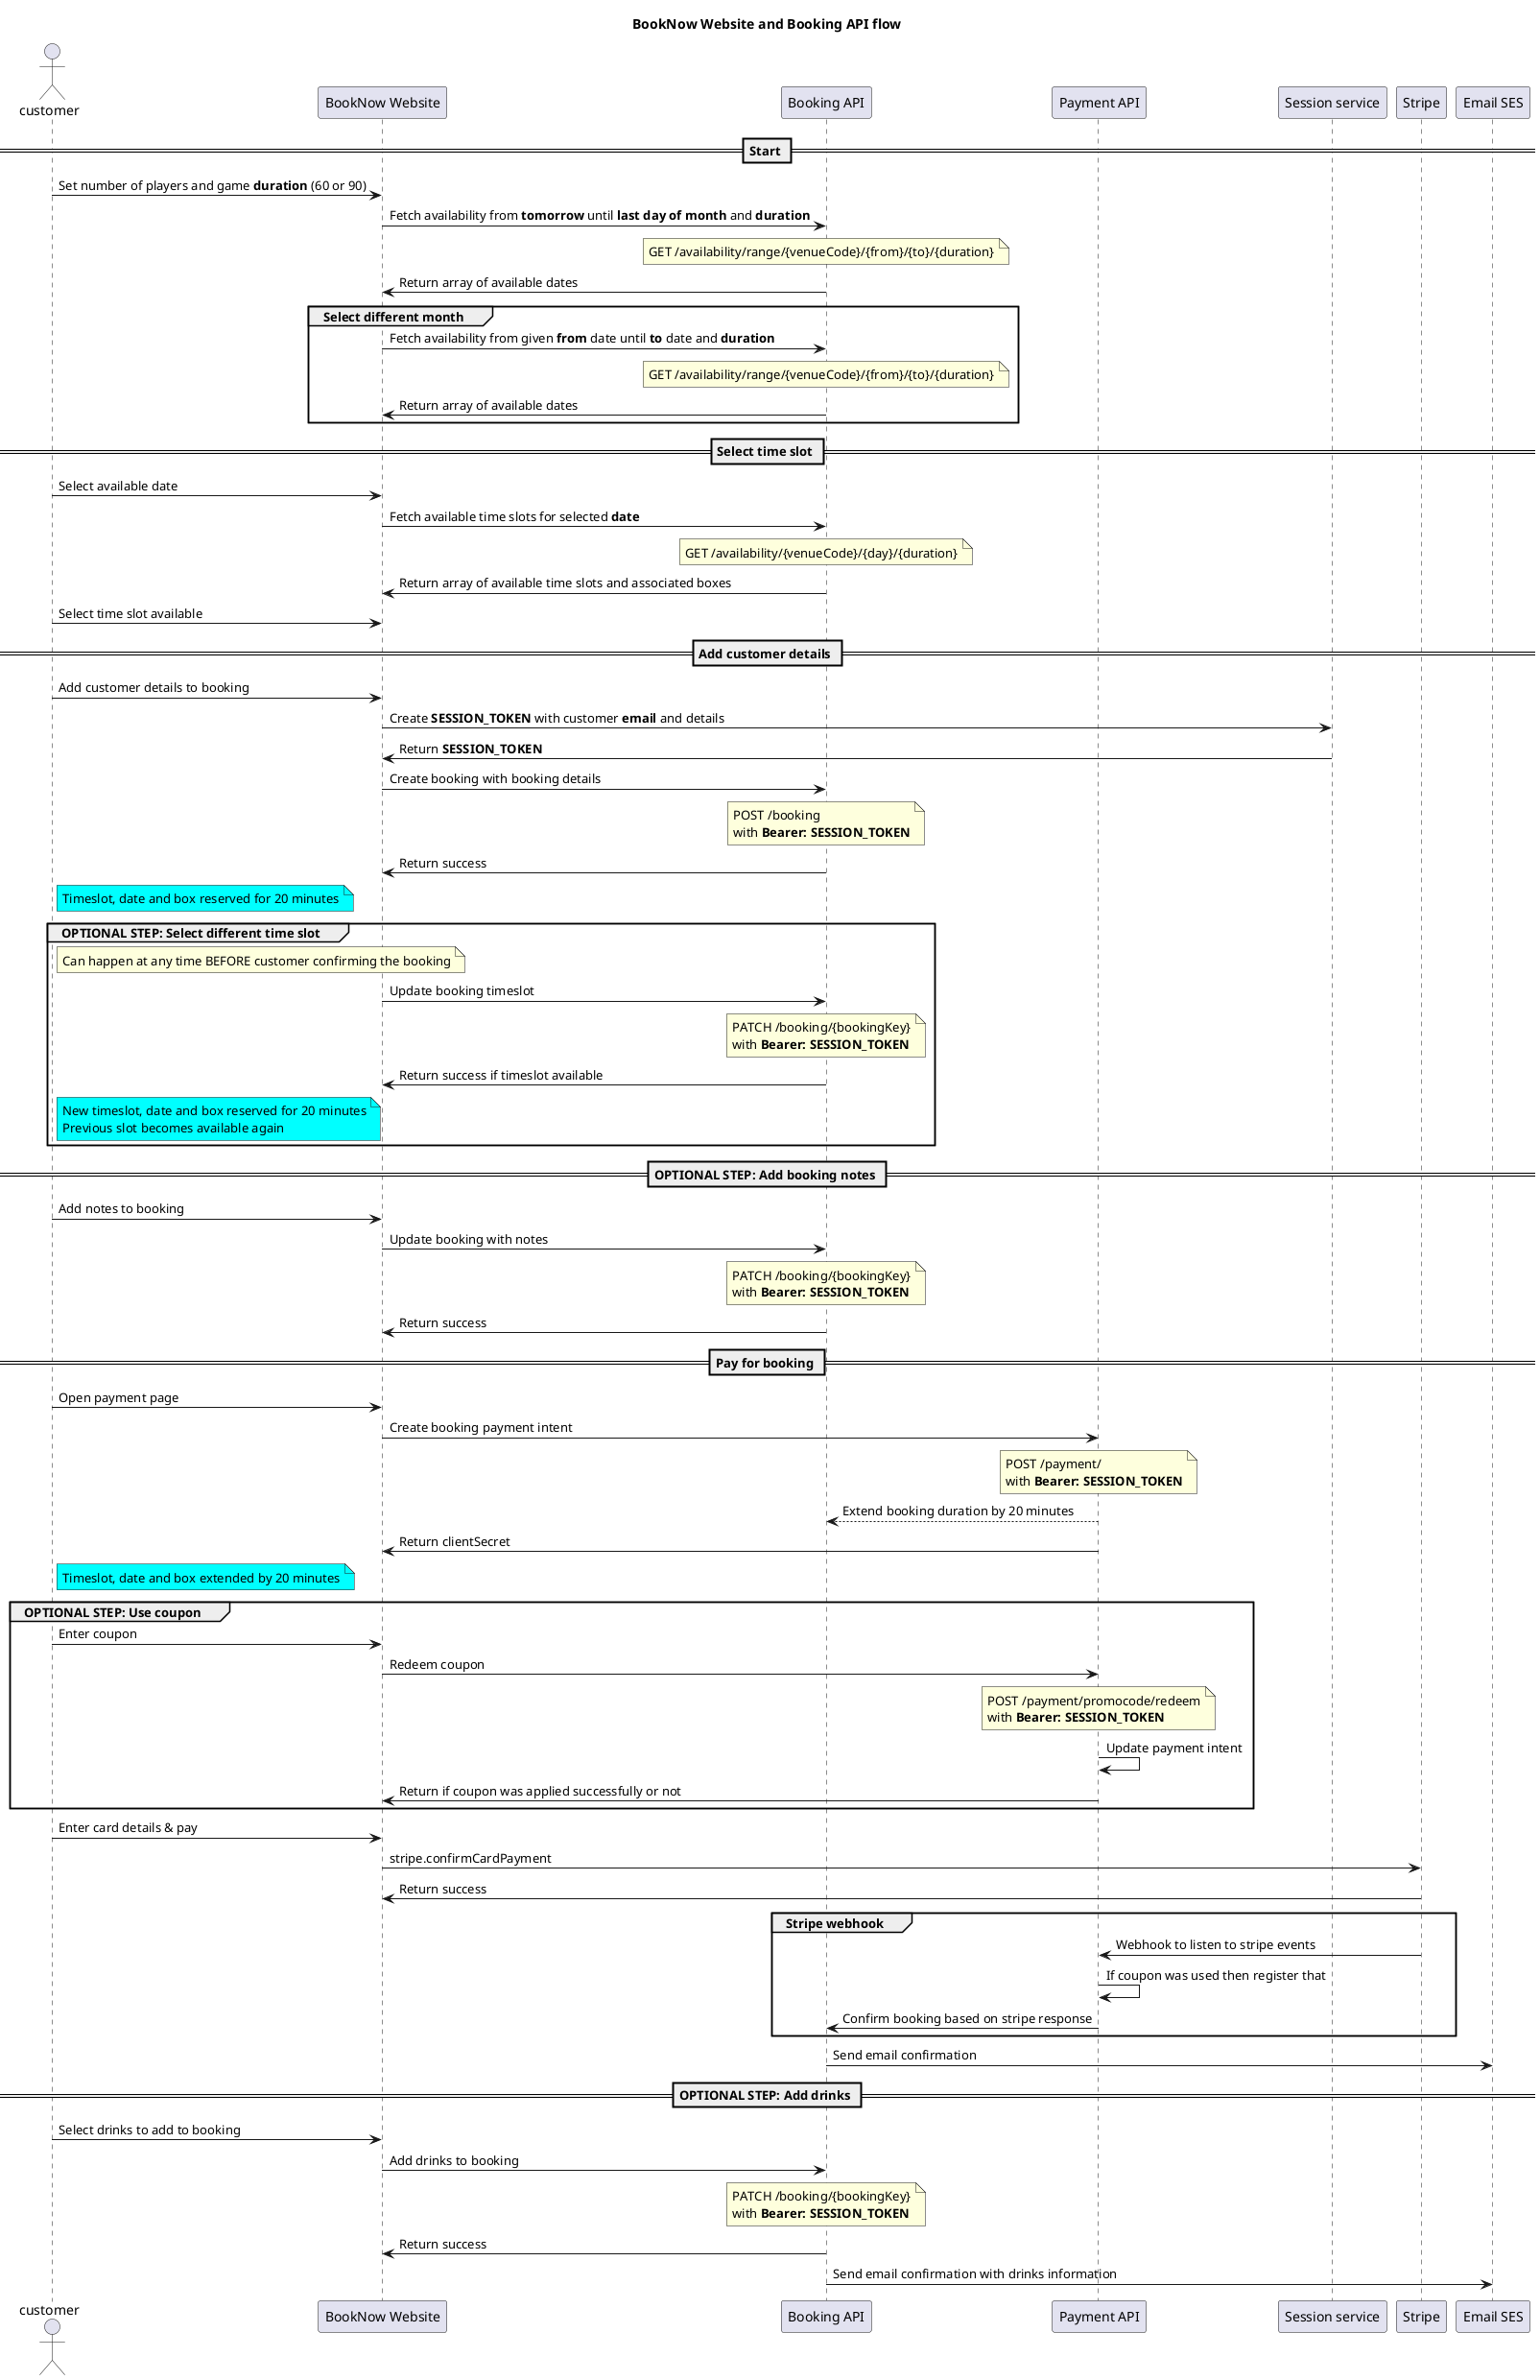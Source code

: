 @startuml
title BookNow Website and Booking API flow

actor customer
participant "BookNow Website" as website
participant "Booking API" as api
participant "Payment API" as payment
participant "Session service" as auth
participant "Stripe" as stripe
participant "Email SES" as email

== Start ==

customer -> website: Set number of players and game **duration** (60 or 90)
website -> api: Fetch availability from **tomorrow** until **last day of month** and **duration**
note over api: GET /availability/range/{venueCode}/{from}/{to}/{duration}
api -> website: Return array of available dates

group Select different month
  website -> api: Fetch availability from given **from** date until **to** date and **duration**
  note over api: GET /availability/range/{venueCode}/{from}/{to}/{duration}
  api -> website: Return array of available dates
end

== Select time slot ==

customer -> website: Select available date
website -> api: Fetch available time slots for selected **date**
note over api: GET /availability/{venueCode}/{day}/{duration}
api -> website: Return array of available time slots and associated boxes
customer -> website: Select time slot available

== Add customer details ==

customer -> website: Add customer details to booking
website -> auth: Create **SESSION_TOKEN** with customer **email** and details
auth -> website: Return **SESSION_TOKEN**
website -> api: Create booking with booking details
note over api: POST /booking \nwith **Bearer: SESSION_TOKEN**
api -> website: Return success
note right of customer #aqua: Timeslot, date and box reserved for 20 minutes

group OPTIONAL STEP: Select different time slot
  note right of customer: Can happen at any time BEFORE customer confirming the booking
  website -> api: Update booking timeslot
  note over api: PATCH /booking/{bookingKey}\nwith **Bearer: SESSION_TOKEN**
  api -> website: Return success if timeslot available
  note right of customer #aqua: New timeslot, date and box reserved for 20 minutes\nPrevious slot becomes available again
end

== OPTIONAL STEP: Add booking notes ==

customer -> website: Add notes to booking
website -> api: Update booking with notes
note over api: PATCH /booking/{bookingKey}\nwith **Bearer: SESSION_TOKEN**
api -> website: Return success

== Pay for booking ==

customer -> website: Open payment page
website -> payment: Create booking payment intent
note over payment: POST /payment/\nwith **Bearer: SESSION_TOKEN**
payment --> api: Extend booking duration by 20 minutes
payment -> website: Return clientSecret
note right of customer #aqua: Timeslot, date and box extended by 20 minutes

group OPTIONAL STEP: Use coupon

  customer -> website: Enter coupon
  website -> payment: Redeem coupon
  note over payment: POST /payment/promocode/redeem\nwith **Bearer: SESSION_TOKEN**
  payment -> payment: Update payment intent
  payment -> website: Return if coupon was applied successfully or not

end group


customer -> website: Enter card details & pay
website -> stripe: stripe.confirmCardPayment
stripe -> website: Return success

group Stripe webhook
  stripe -> payment: Webhook to listen to stripe events
  payment -> payment: If coupon was used then register that
  payment -> api: Confirm booking based on stripe response
end group

api -> email: Send email confirmation

== OPTIONAL STEP: Add drinks ==

customer -> website: Select drinks to add to booking
website -> api: Add drinks to booking
note over api: PATCH /booking/{bookingKey}\nwith **Bearer: SESSION_TOKEN**
api -> website: Return success
api -> email: Send email confirmation with drinks information
@enduml
